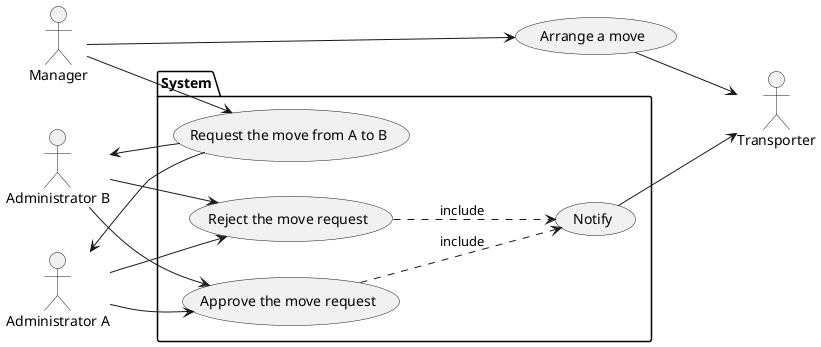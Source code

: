 @startuml Storage Net, Use Case, Move Arrange

left to right direction

actor "Manager" as manager
actor "Administrator A" as admin_a
actor "Administrator B" as admin_b
actor "Transporter" as transporter

usecase "Arrange a move" as external_move

package System {
  usecase "Request the move from A to B" as request_move

  usecase "Approve the move request" as approve
  usecase "Reject the move request" as reject

  usecase "Notify" as notify
}

manager --> external_move
external_move --> transporter

manager --> request_move
request_move --> admin_a
request_move --> admin_b

admin_a --> approve
admin_b --> approve
admin_a --> reject
admin_b --> reject

approve ..> notify : include
reject ..> notify : include

notify --> transporter

@enduml